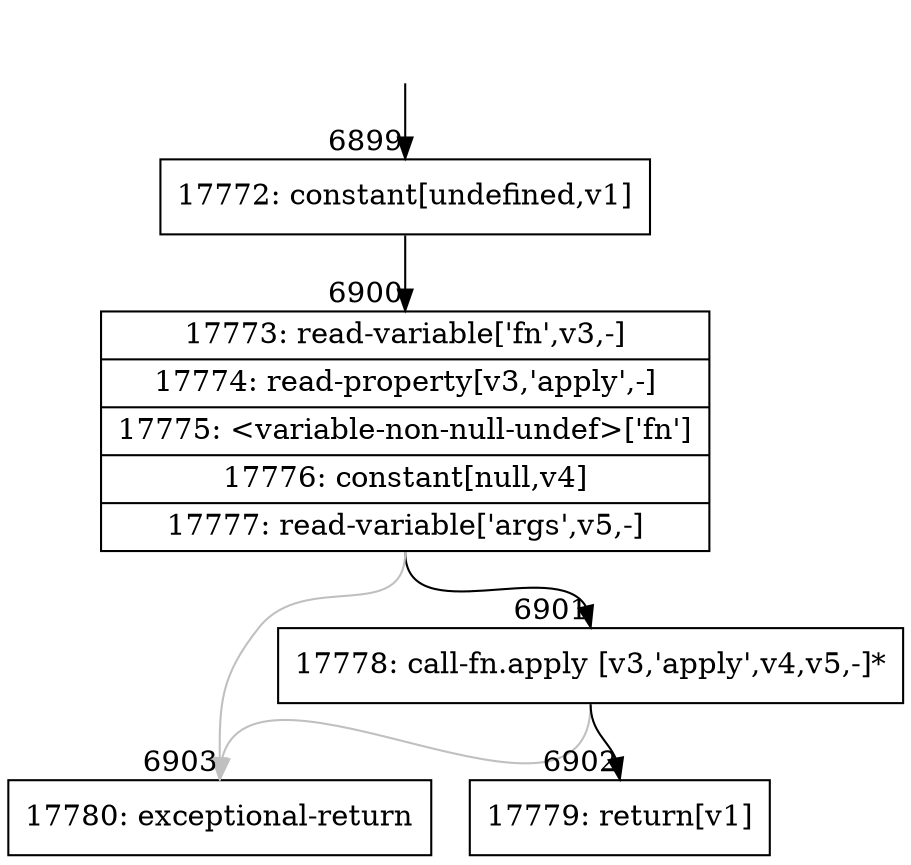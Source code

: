 digraph {
rankdir="TD"
BB_entry521[shape=none,label=""];
BB_entry521 -> BB6899 [tailport=s, headport=n, headlabel="    6899"]
BB6899 [shape=record label="{17772: constant[undefined,v1]}" ] 
BB6899 -> BB6900 [tailport=s, headport=n, headlabel="      6900"]
BB6900 [shape=record label="{17773: read-variable['fn',v3,-]|17774: read-property[v3,'apply',-]|17775: \<variable-non-null-undef\>['fn']|17776: constant[null,v4]|17777: read-variable['args',v5,-]}" ] 
BB6900 -> BB6901 [tailport=s, headport=n, headlabel="      6901"]
BB6900 -> BB6903 [tailport=s, headport=n, color=gray, headlabel="      6903"]
BB6901 [shape=record label="{17778: call-fn.apply [v3,'apply',v4,v5,-]*}" ] 
BB6901 -> BB6902 [tailport=s, headport=n, headlabel="      6902"]
BB6901 -> BB6903 [tailport=s, headport=n, color=gray]
BB6902 [shape=record label="{17779: return[v1]}" ] 
BB6903 [shape=record label="{17780: exceptional-return}" ] 
//#$~ 11074
}
